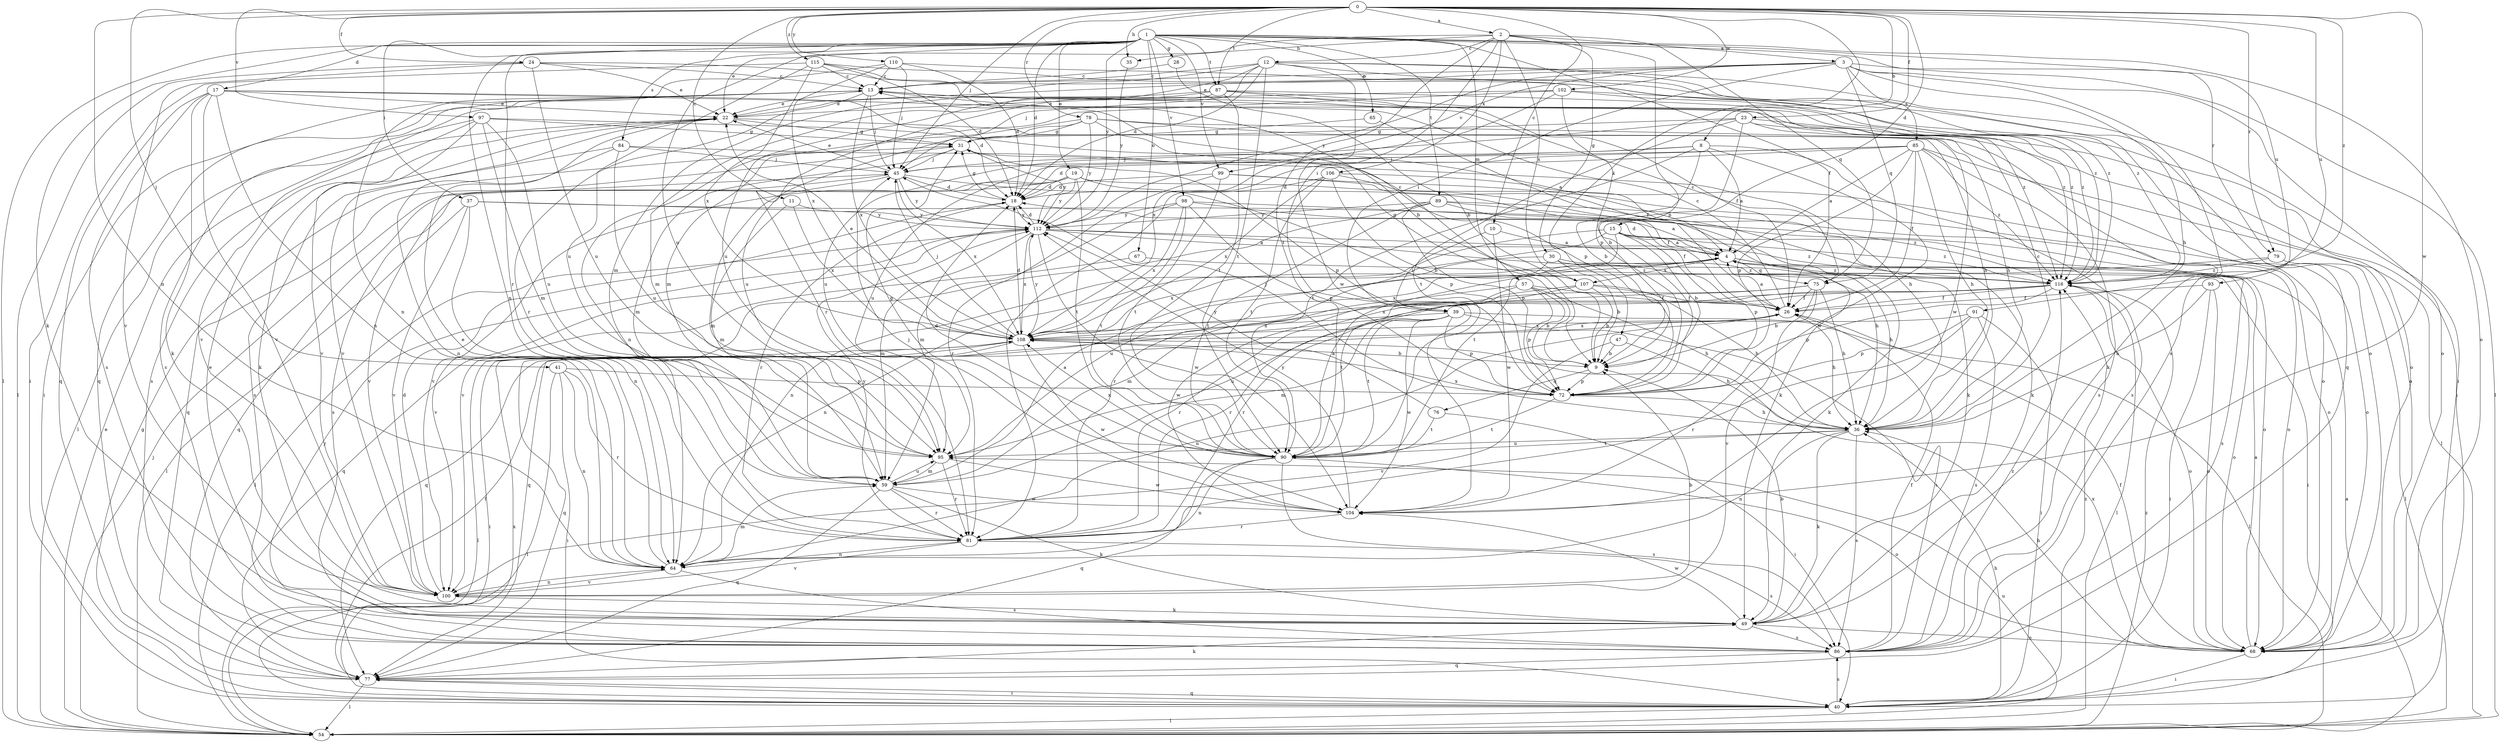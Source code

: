 strict digraph  {
0;
1;
2;
3;
4;
8;
9;
10;
11;
12;
13;
15;
17;
18;
19;
22;
23;
24;
26;
28;
30;
31;
35;
36;
37;
39;
40;
41;
45;
47;
49;
54;
57;
59;
64;
65;
67;
68;
72;
75;
76;
77;
78;
79;
81;
84;
85;
86;
87;
89;
90;
91;
93;
95;
97;
98;
99;
100;
102;
104;
106;
107;
108;
110;
112;
115;
116;
0 -> 2  [label=a];
0 -> 8  [label=b];
0 -> 10  [label=c];
0 -> 11  [label=c];
0 -> 15  [label=d];
0 -> 23  [label=f];
0 -> 24  [label=f];
0 -> 35  [label=h];
0 -> 41  [label=j];
0 -> 45  [label=j];
0 -> 47  [label=k];
0 -> 64  [label=n];
0 -> 78  [label=r];
0 -> 79  [label=r];
0 -> 87  [label=t];
0 -> 91  [label=u];
0 -> 97  [label=v];
0 -> 102  [label=w];
0 -> 104  [label=w];
0 -> 110  [label=y];
0 -> 115  [label=z];
0 -> 116  [label=z];
1 -> 17  [label=d];
1 -> 18  [label=d];
1 -> 19  [label=e];
1 -> 22  [label=e];
1 -> 26  [label=f];
1 -> 28  [label=g];
1 -> 37  [label=i];
1 -> 49  [label=k];
1 -> 54  [label=l];
1 -> 57  [label=m];
1 -> 64  [label=n];
1 -> 65  [label=o];
1 -> 67  [label=o];
1 -> 68  [label=o];
1 -> 79  [label=r];
1 -> 81  [label=r];
1 -> 84  [label=s];
1 -> 87  [label=t];
1 -> 89  [label=t];
1 -> 93  [label=u];
1 -> 98  [label=v];
1 -> 99  [label=v];
1 -> 112  [label=y];
2 -> 3  [label=a];
2 -> 12  [label=c];
2 -> 30  [label=g];
2 -> 35  [label=h];
2 -> 39  [label=i];
2 -> 72  [label=p];
2 -> 75  [label=q];
2 -> 90  [label=t];
2 -> 95  [label=u];
2 -> 106  [label=x];
2 -> 107  [label=x];
3 -> 13  [label=c];
3 -> 22  [label=e];
3 -> 36  [label=h];
3 -> 39  [label=i];
3 -> 54  [label=l];
3 -> 68  [label=o];
3 -> 75  [label=q];
3 -> 85  [label=s];
3 -> 86  [label=s];
3 -> 99  [label=v];
3 -> 112  [label=y];
4 -> 18  [label=d];
4 -> 36  [label=h];
4 -> 68  [label=o];
4 -> 75  [label=q];
4 -> 107  [label=x];
4 -> 108  [label=x];
4 -> 116  [label=z];
8 -> 4  [label=a];
8 -> 9  [label=b];
8 -> 18  [label=d];
8 -> 45  [label=j];
8 -> 86  [label=s];
8 -> 90  [label=t];
8 -> 104  [label=w];
9 -> 72  [label=p];
9 -> 76  [label=q];
10 -> 4  [label=a];
10 -> 39  [label=i];
10 -> 104  [label=w];
11 -> 59  [label=m];
11 -> 108  [label=x];
11 -> 112  [label=y];
12 -> 13  [label=c];
12 -> 18  [label=d];
12 -> 40  [label=i];
12 -> 45  [label=j];
12 -> 59  [label=m];
12 -> 77  [label=q];
12 -> 90  [label=t];
12 -> 95  [label=u];
12 -> 104  [label=w];
12 -> 116  [label=z];
13 -> 22  [label=e];
13 -> 40  [label=i];
13 -> 45  [label=j];
13 -> 77  [label=q];
13 -> 81  [label=r];
13 -> 100  [label=v];
13 -> 108  [label=x];
13 -> 116  [label=z];
15 -> 4  [label=a];
15 -> 9  [label=b];
15 -> 64  [label=n];
15 -> 72  [label=p];
15 -> 81  [label=r];
15 -> 86  [label=s];
15 -> 90  [label=t];
15 -> 116  [label=z];
17 -> 18  [label=d];
17 -> 22  [label=e];
17 -> 49  [label=k];
17 -> 64  [label=n];
17 -> 77  [label=q];
17 -> 86  [label=s];
17 -> 100  [label=v];
17 -> 116  [label=z];
18 -> 31  [label=g];
18 -> 81  [label=r];
18 -> 112  [label=y];
19 -> 18  [label=d];
19 -> 49  [label=k];
19 -> 72  [label=p];
19 -> 77  [label=q];
19 -> 86  [label=s];
19 -> 90  [label=t];
19 -> 100  [label=v];
19 -> 112  [label=y];
22 -> 31  [label=g];
22 -> 36  [label=h];
22 -> 49  [label=k];
22 -> 100  [label=v];
23 -> 9  [label=b];
23 -> 31  [label=g];
23 -> 49  [label=k];
23 -> 68  [label=o];
23 -> 90  [label=t];
23 -> 95  [label=u];
23 -> 104  [label=w];
24 -> 13  [label=c];
24 -> 22  [label=e];
24 -> 54  [label=l];
24 -> 95  [label=u];
24 -> 100  [label=v];
24 -> 116  [label=z];
26 -> 4  [label=a];
26 -> 13  [label=c];
26 -> 36  [label=h];
26 -> 64  [label=n];
26 -> 108  [label=x];
28 -> 9  [label=b];
28 -> 13  [label=c];
30 -> 9  [label=b];
30 -> 40  [label=i];
30 -> 64  [label=n];
30 -> 95  [label=u];
30 -> 116  [label=z];
31 -> 45  [label=j];
31 -> 59  [label=m];
31 -> 72  [label=p];
31 -> 77  [label=q];
31 -> 112  [label=y];
35 -> 112  [label=y];
36 -> 13  [label=c];
36 -> 49  [label=k];
36 -> 64  [label=n];
36 -> 86  [label=s];
36 -> 90  [label=t];
36 -> 95  [label=u];
36 -> 108  [label=x];
37 -> 54  [label=l];
37 -> 64  [label=n];
37 -> 68  [label=o];
37 -> 100  [label=v];
37 -> 112  [label=y];
39 -> 54  [label=l];
39 -> 59  [label=m];
39 -> 72  [label=p];
39 -> 86  [label=s];
39 -> 90  [label=t];
39 -> 95  [label=u];
39 -> 104  [label=w];
39 -> 108  [label=x];
40 -> 31  [label=g];
40 -> 36  [label=h];
40 -> 54  [label=l];
40 -> 77  [label=q];
40 -> 86  [label=s];
40 -> 108  [label=x];
40 -> 116  [label=z];
41 -> 40  [label=i];
41 -> 54  [label=l];
41 -> 64  [label=n];
41 -> 72  [label=p];
41 -> 81  [label=r];
45 -> 18  [label=d];
45 -> 22  [label=e];
45 -> 26  [label=f];
45 -> 59  [label=m];
45 -> 100  [label=v];
45 -> 108  [label=x];
45 -> 112  [label=y];
47 -> 9  [label=b];
47 -> 36  [label=h];
47 -> 100  [label=v];
49 -> 9  [label=b];
49 -> 22  [label=e];
49 -> 68  [label=o];
49 -> 86  [label=s];
49 -> 104  [label=w];
54 -> 4  [label=a];
54 -> 22  [label=e];
54 -> 45  [label=j];
54 -> 95  [label=u];
54 -> 116  [label=z];
57 -> 9  [label=b];
57 -> 26  [label=f];
57 -> 36  [label=h];
57 -> 59  [label=m];
57 -> 72  [label=p];
57 -> 104  [label=w];
59 -> 4  [label=a];
59 -> 49  [label=k];
59 -> 77  [label=q];
59 -> 81  [label=r];
59 -> 95  [label=u];
59 -> 104  [label=w];
64 -> 22  [label=e];
64 -> 59  [label=m];
64 -> 86  [label=s];
64 -> 100  [label=v];
65 -> 26  [label=f];
65 -> 31  [label=g];
67 -> 77  [label=q];
67 -> 116  [label=z];
68 -> 4  [label=a];
68 -> 26  [label=f];
68 -> 36  [label=h];
68 -> 40  [label=i];
68 -> 108  [label=x];
72 -> 36  [label=h];
72 -> 45  [label=j];
72 -> 90  [label=t];
75 -> 9  [label=b];
75 -> 13  [label=c];
75 -> 26  [label=f];
75 -> 36  [label=h];
75 -> 77  [label=q];
75 -> 81  [label=r];
75 -> 100  [label=v];
76 -> 40  [label=i];
76 -> 90  [label=t];
76 -> 112  [label=y];
77 -> 26  [label=f];
77 -> 40  [label=i];
77 -> 49  [label=k];
77 -> 54  [label=l];
78 -> 31  [label=g];
78 -> 36  [label=h];
78 -> 64  [label=n];
78 -> 68  [label=o];
78 -> 72  [label=p];
78 -> 95  [label=u];
78 -> 112  [label=y];
79 -> 54  [label=l];
79 -> 108  [label=x];
79 -> 116  [label=z];
81 -> 64  [label=n];
81 -> 86  [label=s];
81 -> 100  [label=v];
81 -> 112  [label=y];
84 -> 36  [label=h];
84 -> 45  [label=j];
84 -> 64  [label=n];
84 -> 86  [label=s];
84 -> 95  [label=u];
85 -> 4  [label=a];
85 -> 26  [label=f];
85 -> 36  [label=h];
85 -> 45  [label=j];
85 -> 54  [label=l];
85 -> 72  [label=p];
85 -> 81  [label=r];
85 -> 86  [label=s];
85 -> 95  [label=u];
85 -> 116  [label=z];
86 -> 13  [label=c];
86 -> 26  [label=f];
86 -> 77  [label=q];
86 -> 112  [label=y];
86 -> 116  [label=z];
87 -> 22  [label=e];
87 -> 26  [label=f];
87 -> 40  [label=i];
87 -> 59  [label=m];
87 -> 81  [label=r];
87 -> 90  [label=t];
87 -> 116  [label=z];
89 -> 26  [label=f];
89 -> 49  [label=k];
89 -> 68  [label=o];
89 -> 72  [label=p];
89 -> 90  [label=t];
89 -> 100  [label=v];
89 -> 112  [label=y];
90 -> 4  [label=a];
90 -> 18  [label=d];
90 -> 31  [label=g];
90 -> 64  [label=n];
90 -> 68  [label=o];
90 -> 77  [label=q];
90 -> 86  [label=s];
90 -> 108  [label=x];
91 -> 40  [label=i];
91 -> 72  [label=p];
91 -> 81  [label=r];
91 -> 86  [label=s];
91 -> 108  [label=x];
93 -> 26  [label=f];
93 -> 36  [label=h];
93 -> 40  [label=i];
93 -> 68  [label=o];
95 -> 59  [label=m];
95 -> 81  [label=r];
95 -> 104  [label=w];
97 -> 4  [label=a];
97 -> 31  [label=g];
97 -> 54  [label=l];
97 -> 59  [label=m];
97 -> 86  [label=s];
97 -> 95  [label=u];
97 -> 100  [label=v];
98 -> 4  [label=a];
98 -> 59  [label=m];
98 -> 72  [label=p];
98 -> 90  [label=t];
98 -> 108  [label=x];
98 -> 112  [label=y];
98 -> 116  [label=z];
99 -> 18  [label=d];
99 -> 49  [label=k];
99 -> 68  [label=o];
99 -> 81  [label=r];
99 -> 90  [label=t];
100 -> 9  [label=b];
100 -> 18  [label=d];
100 -> 49  [label=k];
100 -> 64  [label=n];
102 -> 22  [label=e];
102 -> 59  [label=m];
102 -> 68  [label=o];
102 -> 72  [label=p];
102 -> 108  [label=x];
102 -> 116  [label=z];
104 -> 45  [label=j];
104 -> 81  [label=r];
104 -> 112  [label=y];
106 -> 9  [label=b];
106 -> 18  [label=d];
106 -> 49  [label=k];
106 -> 68  [label=o];
106 -> 90  [label=t];
106 -> 108  [label=x];
107 -> 9  [label=b];
107 -> 13  [label=c];
107 -> 26  [label=f];
107 -> 31  [label=g];
107 -> 36  [label=h];
107 -> 81  [label=r];
107 -> 90  [label=t];
108 -> 9  [label=b];
108 -> 18  [label=d];
108 -> 22  [label=e];
108 -> 40  [label=i];
108 -> 45  [label=j];
108 -> 54  [label=l];
108 -> 77  [label=q];
108 -> 104  [label=w];
108 -> 112  [label=y];
110 -> 13  [label=c];
110 -> 18  [label=d];
110 -> 45  [label=j];
110 -> 64  [label=n];
110 -> 68  [label=o];
110 -> 108  [label=x];
112 -> 4  [label=a];
112 -> 18  [label=d];
112 -> 36  [label=h];
112 -> 54  [label=l];
112 -> 59  [label=m];
112 -> 100  [label=v];
112 -> 104  [label=w];
112 -> 108  [label=x];
112 -> 116  [label=z];
115 -> 9  [label=b];
115 -> 13  [label=c];
115 -> 18  [label=d];
115 -> 40  [label=i];
115 -> 95  [label=u];
115 -> 108  [label=x];
115 -> 116  [label=z];
116 -> 26  [label=f];
116 -> 54  [label=l];
116 -> 68  [label=o];
116 -> 72  [label=p];
116 -> 77  [label=q];
116 -> 81  [label=r];
116 -> 108  [label=x];
}
